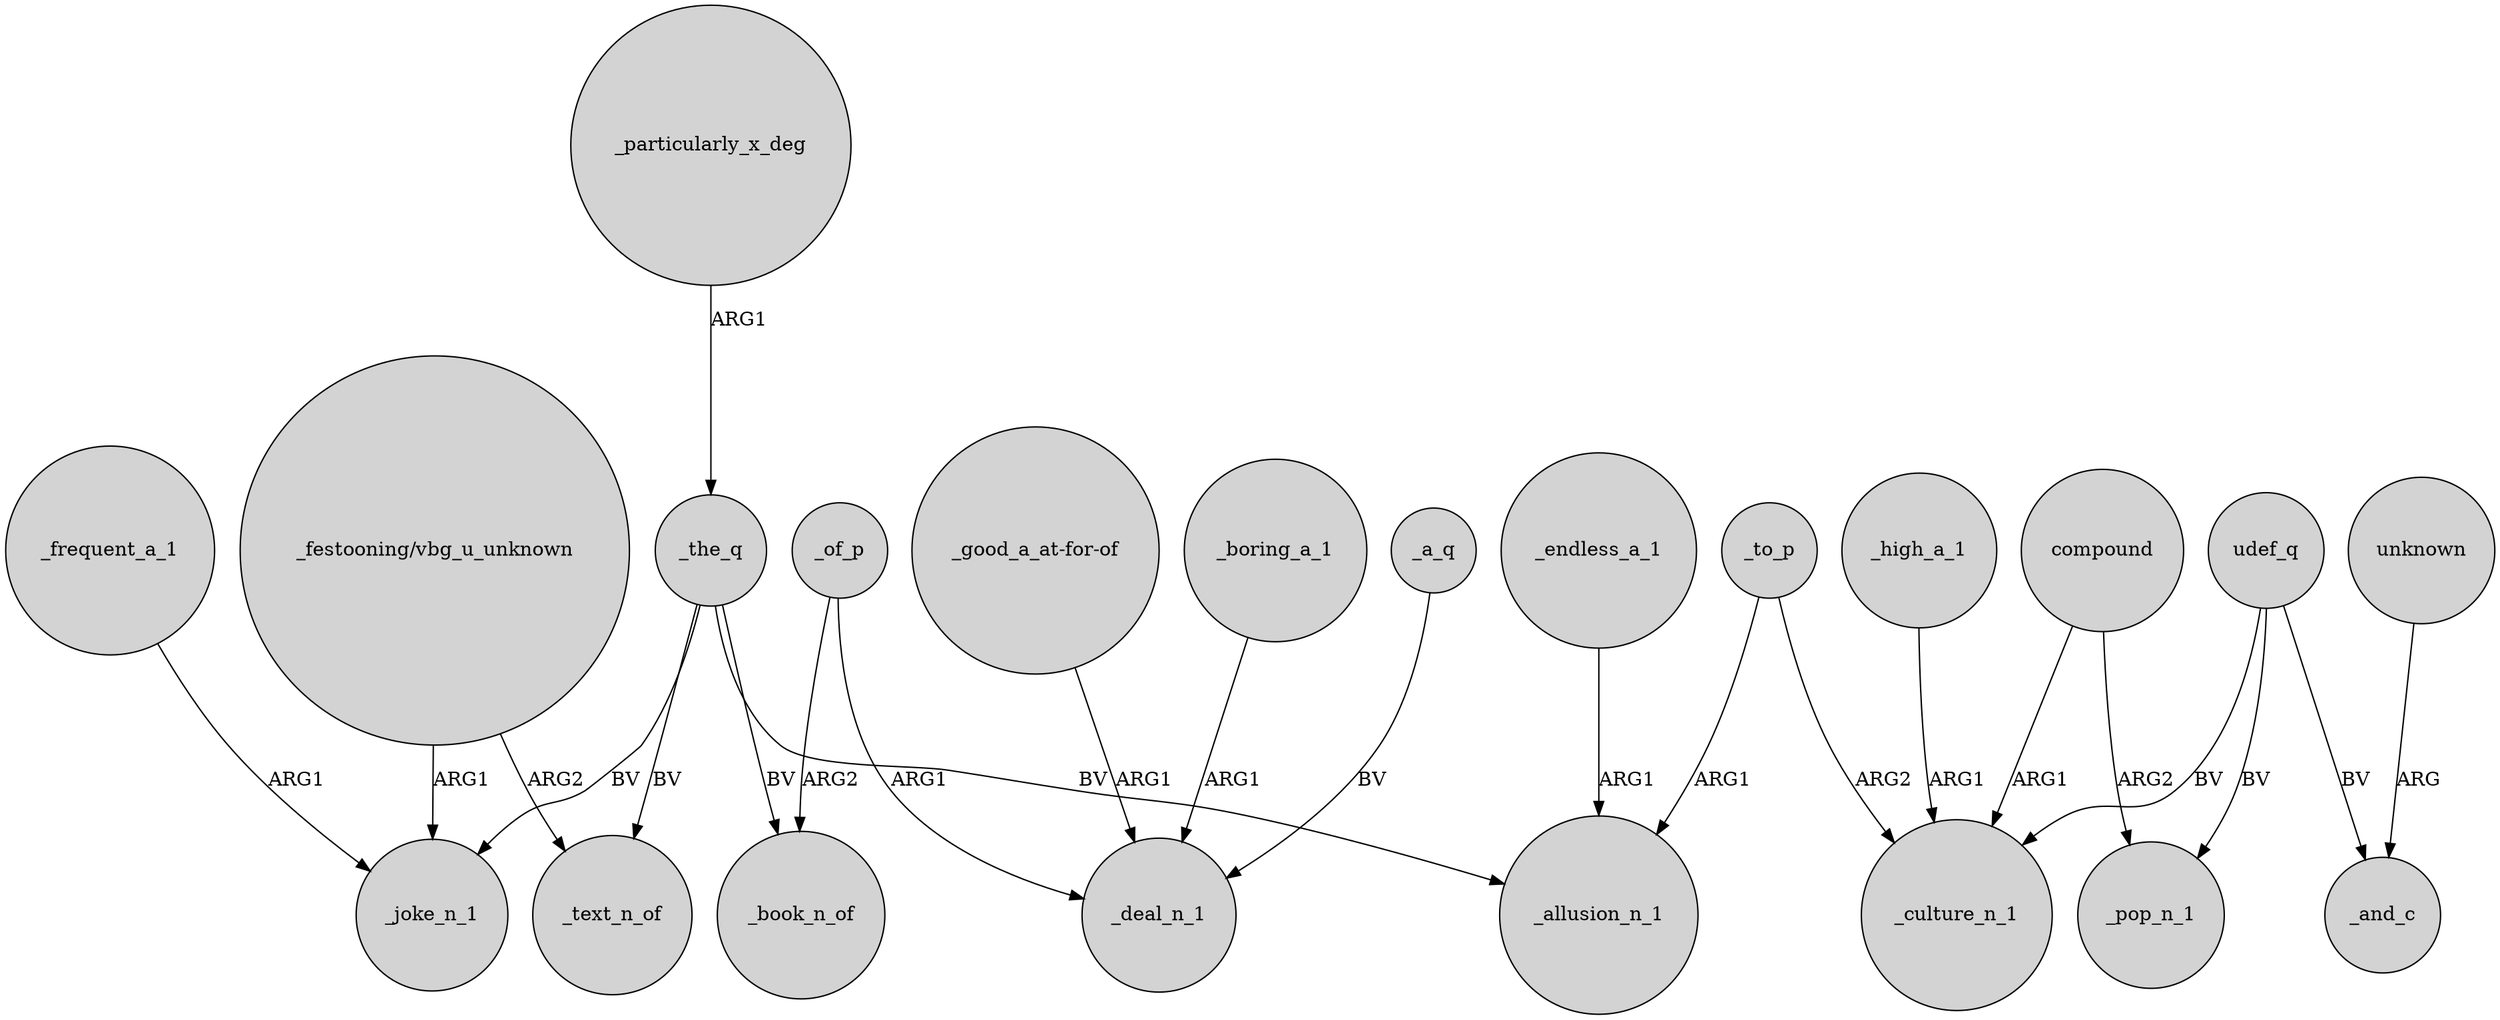 digraph {
	node [shape=circle style=filled]
	_frequent_a_1 -> _joke_n_1 [label=ARG1]
	_of_p -> _book_n_of [label=ARG2]
	"_good_a_at-for-of" -> _deal_n_1 [label=ARG1]
	_high_a_1 -> _culture_n_1 [label=ARG1]
	compound -> _culture_n_1 [label=ARG1]
	_boring_a_1 -> _deal_n_1 [label=ARG1]
	_a_q -> _deal_n_1 [label=BV]
	_particularly_x_deg -> _the_q [label=ARG1]
	"_festooning/vbg_u_unknown" -> _text_n_of [label=ARG2]
	_the_q -> _allusion_n_1 [label=BV]
	_the_q -> _book_n_of [label=BV]
	udef_q -> _culture_n_1 [label=BV]
	udef_q -> _pop_n_1 [label=BV]
	compound -> _pop_n_1 [label=ARG2]
	_the_q -> _joke_n_1 [label=BV]
	unknown -> _and_c [label=ARG]
	_the_q -> _text_n_of [label=BV]
	_endless_a_1 -> _allusion_n_1 [label=ARG1]
	_to_p -> _culture_n_1 [label=ARG2]
	_of_p -> _deal_n_1 [label=ARG1]
	udef_q -> _and_c [label=BV]
	"_festooning/vbg_u_unknown" -> _joke_n_1 [label=ARG1]
	_to_p -> _allusion_n_1 [label=ARG1]
}
